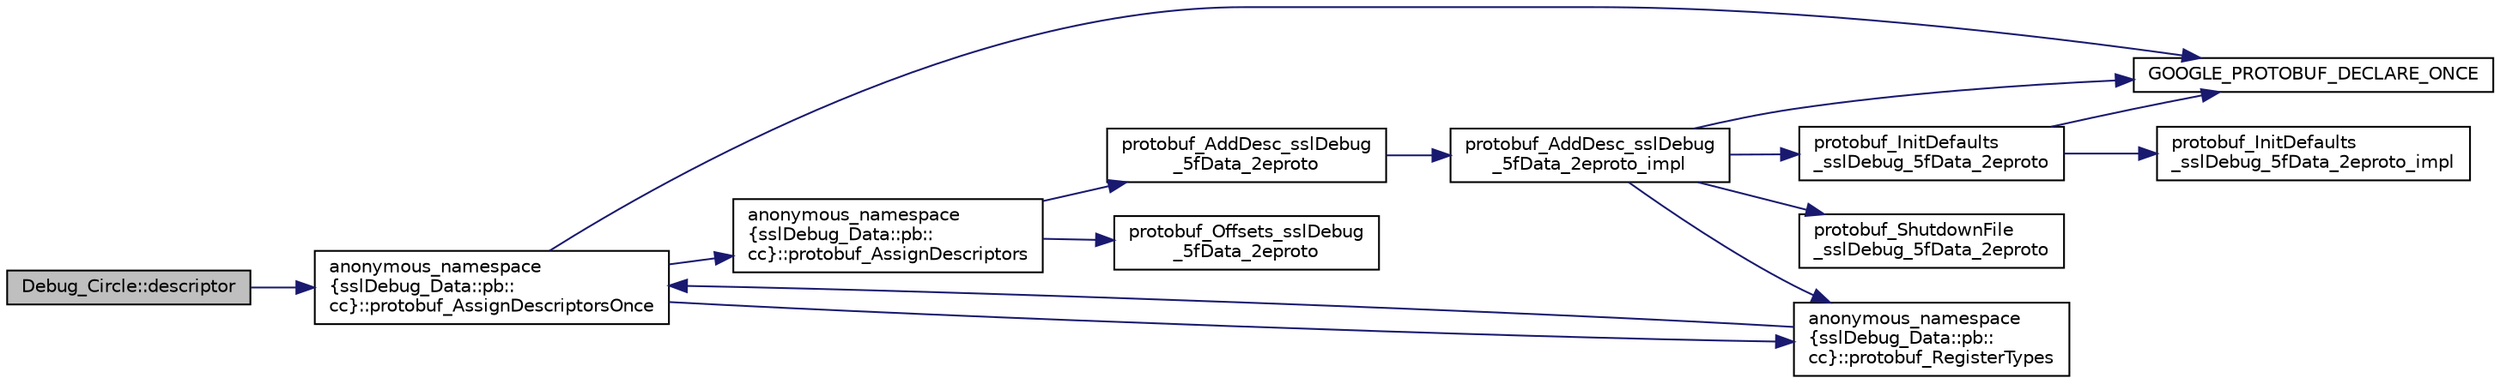 digraph "Debug_Circle::descriptor"
{
 // INTERACTIVE_SVG=YES
  edge [fontname="Helvetica",fontsize="10",labelfontname="Helvetica",labelfontsize="10"];
  node [fontname="Helvetica",fontsize="10",shape=record];
  rankdir="LR";
  Node1 [label="Debug_Circle::descriptor",height=0.2,width=0.4,color="black", fillcolor="grey75", style="filled", fontcolor="black"];
  Node1 -> Node2 [color="midnightblue",fontsize="10",style="solid",fontname="Helvetica"];
  Node2 [label="anonymous_namespace\l\{sslDebug_Data::pb::\lcc\}::protobuf_AssignDescriptorsOnce",height=0.2,width=0.4,color="black", fillcolor="white", style="filled",URL="$d5/d69/namespaceanonymous__namespace_02ssl_debug___data_8pb_8cc_03.html#aa37bb98042183672b28f8fddda58b729"];
  Node2 -> Node3 [color="midnightblue",fontsize="10",style="solid",fontname="Helvetica"];
  Node3 [label="GOOGLE_PROTOBUF_DECLARE_ONCE",height=0.2,width=0.4,color="black", fillcolor="white", style="filled",URL="$de/d3d/ssl_debug___data_8pb_8cc.html#adf2e32c6ade40588a9ca6241ec879775"];
  Node2 -> Node4 [color="midnightblue",fontsize="10",style="solid",fontname="Helvetica"];
  Node4 [label="anonymous_namespace\l\{sslDebug_Data::pb::\lcc\}::protobuf_AssignDescriptors",height=0.2,width=0.4,color="black", fillcolor="white", style="filled",URL="$d5/d69/namespaceanonymous__namespace_02ssl_debug___data_8pb_8cc_03.html#ac904ef4479515b87f97fc4a523056c10"];
  Node4 -> Node5 [color="midnightblue",fontsize="10",style="solid",fontname="Helvetica"];
  Node5 [label="protobuf_AddDesc_sslDebug\l_5fData_2eproto",height=0.2,width=0.4,color="black", fillcolor="white", style="filled",URL="$de/d3d/ssl_debug___data_8pb_8cc.html#a223c276d17c49d4dec9d8f19d6049184"];
  Node5 -> Node6 [color="midnightblue",fontsize="10",style="solid",fontname="Helvetica"];
  Node6 [label="protobuf_AddDesc_sslDebug\l_5fData_2eproto_impl",height=0.2,width=0.4,color="black", fillcolor="white", style="filled",URL="$de/d3d/ssl_debug___data_8pb_8cc.html#a7d433a7120b244fca24637c8418c9d4b"];
  Node6 -> Node3 [color="midnightblue",fontsize="10",style="solid",fontname="Helvetica"];
  Node6 -> Node7 [color="midnightblue",fontsize="10",style="solid",fontname="Helvetica"];
  Node7 [label="protobuf_InitDefaults\l_sslDebug_5fData_2eproto",height=0.2,width=0.4,color="black", fillcolor="white", style="filled",URL="$de/d3d/ssl_debug___data_8pb_8cc.html#a0070070cfa76c070921a3fc2bc7c388b"];
  Node7 -> Node3 [color="midnightblue",fontsize="10",style="solid",fontname="Helvetica"];
  Node7 -> Node8 [color="midnightblue",fontsize="10",style="solid",fontname="Helvetica"];
  Node8 [label="protobuf_InitDefaults\l_sslDebug_5fData_2eproto_impl",height=0.2,width=0.4,color="black", fillcolor="white", style="filled",URL="$de/d3d/ssl_debug___data_8pb_8cc.html#a68c73c3d75dda6d2390f18d60cbb202a"];
  Node6 -> Node9 [color="midnightblue",fontsize="10",style="solid",fontname="Helvetica"];
  Node9 [label="anonymous_namespace\l\{sslDebug_Data::pb::\lcc\}::protobuf_RegisterTypes",height=0.2,width=0.4,color="black", fillcolor="white", style="filled",URL="$d5/d69/namespaceanonymous__namespace_02ssl_debug___data_8pb_8cc_03.html#a17c4b3f5dcf75931d5df0ce37b83d52d"];
  Node9 -> Node2 [color="midnightblue",fontsize="10",style="solid",fontname="Helvetica"];
  Node6 -> Node10 [color="midnightblue",fontsize="10",style="solid",fontname="Helvetica"];
  Node10 [label="protobuf_ShutdownFile\l_sslDebug_5fData_2eproto",height=0.2,width=0.4,color="black", fillcolor="white", style="filled",URL="$de/d3d/ssl_debug___data_8pb_8cc.html#abb3946885d934911227c9c389f3a18f2"];
  Node4 -> Node11 [color="midnightblue",fontsize="10",style="solid",fontname="Helvetica"];
  Node11 [label="protobuf_Offsets_sslDebug\l_5fData_2eproto",height=0.2,width=0.4,color="black", fillcolor="white", style="filled",URL="$de/d3d/ssl_debug___data_8pb_8cc.html#a7fc2956b34c20edcfb960b1ac635fc43"];
  Node2 -> Node9 [color="midnightblue",fontsize="10",style="solid",fontname="Helvetica"];
}
